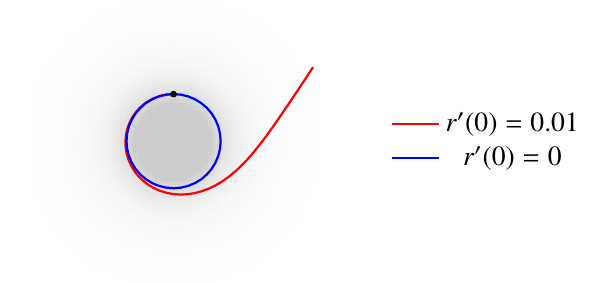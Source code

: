 \documentclass{standalone}

\usepackage{pgfplots}
\usepackage{tikz}
\usepackage{xcolor}
\usepackage{txfonts}

%used for drawing n(r)-Area
\definecolor{lGray}{gray}{0.8}
\definecolor{llGray}{gray}{0.9}
\usepgfplotslibrary{fillbetween}

\tikzset{
  ring shading/.code args={from #1 at #2 to #3 at #4}{
    \def\colin{#1}
    \def\radin{#2}
    \def\colout{#3}
    \def\radout{#4}
    \pgfmathsetmacro{\proportion}{\radin/\radout}
    \pgfmathsetmacro{\outer}{.8818cm}
    \pgfmathsetmacro{\inner}{.8818cm*\proportion}
    \pgfmathsetmacro{\innerlow}{\inner-0.01pt}
    \pgfdeclareradialshading{ring}{\pgfpoint{0cm}{0cm}}%
    {
      color(0pt)=(white);
      color(\innerlow)=(white);
      color(\inner)=(#1);
      color(\outer)=(#3)
    }
    \pgfkeysalso{/tikz/shading=ring}
  },
}

\begin{document}

    \begin{tikzpicture}
        \begin{axis} [
          axis lines=none, 
          width=6cm, 
          axis equal,
          ticks = none,  
          legend style={at={(1.1,0.5)}, anchor=west, draw=none}, 
          ymin = -3,
          ymax = 3,
          xmin = -3, 
          xmax = 3, 
          zmin = 1,
          zmax = 2,
          %colorbar, 
          colormap={traditionalpm3d}{color=(white) color=(lGray) color=(lGray) color=(lGray) color=(lGray) color=(lGray)},
          view={0}{90}
        ]  
          \addplot3[surf, domain=-3:3, y domain=-3:3, shader=flat, samples=81, forget plot] {1 + 1 * exp(-(2*sqrt(x^2+y^2)-1))};  
          %\addlegendentry{$n(r)$};

          
          %f'(0)=0.01
          \addplot [mark = none, thick, color=red] coordinates {
            (0.0,1.0)(-0.13,0.993)(-0.258,0.969)(-0.382,0.929)(-0.5,0.873)(-0.609,0.802)(-0.709,0.717)(-0.798,0.62)(-0.873,0.513)(-0.934,0.396)(-0.98,0.272)(-1.01,0.143)(-1.023,0.011)(-1.019,-0.122)(-0.999,-0.254)(-0.962,-0.383)(-0.908,-0.507)(-0.84,-0.624)(-0.757,-0.733)(-0.66,-0.831)(-0.552,-0.917)(-0.432,-0.99)(-0.303,-1.049)(-0.167,-1.093)(-0.024,-1.122)(0.123,-1.134)(0.274,-1.129)(0.428,-1.108)(0.582,-1.069)(0.736,-1.013)(0.891,-0.94)(1.044,-0.848)(1.197,-0.738)(1.351,-0.607)(1.508,-0.454)(1.67,-0.274)(1.843,-0.06)(1.966,0.103)(2.1,0.289)(2.251,0.507)(2.429,0.767)(2.538,0.93)(2.661,1.115)(2.802,1.326)(2.964,1.572)
          };
          \addlegendentry{$r'(0) = 0.01$};          
          
          %f'(0)=0
          \addplot [mark = none, thick, color=blue] coordinates {
            (0.0,1.0)(-0.156,0.988)(-0.309,0.951)(-0.454,0.891)(-0.588,0.809)(-0.707,0.707)(-0.809,0.588)(-0.891,0.454)(-0.951,0.309)(-0.988,0.156)(-1.0,0.0)(-0.988,-0.156)(-0.951,-0.309)(-0.891,-0.454)(-0.809,-0.588)(-0.707,-0.707)(-0.588,-0.809)(-0.454,-0.891)(-0.309,-0.951)(-0.156,-0.988)(-0.0,-1.0)(0.156,-0.988)(0.309,-0.951)(0.454,-0.891)(0.588,-0.809)(0.707,-0.707)(0.809,-0.588)(0.891,-0.454)(0.951,-0.309)(0.988,-0.156)(1.0,-0.0)(0.988,0.156)(0.951,0.309)(0.891,0.454)(0.809,0.588)(0.707,0.707)(0.588,0.809)(0.454,0.891)(0.309,0.951)(0.156,0.988)(0.0,1.0)
          };
          \addlegendentry{$r'(0) = 0$};
          

          \draw [fill=black] (axis cs:0,1) circle (1pt);           
          
          \end{axis}   
      \end{tikzpicture} 

\end{document}
